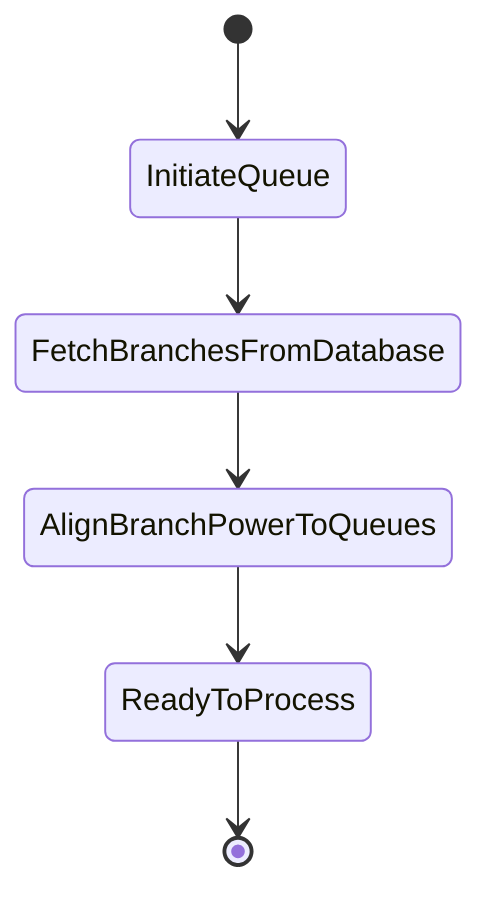 stateDiagram

[*] --> InitiateQueue
InitiateQueue --> FetchBranchesFromDatabase
FetchBranchesFromDatabase --> AlignBranchPowerToQueues
AlignBranchPowerToQueues --> ReadyToProcess
ReadyToProcess --> [*]